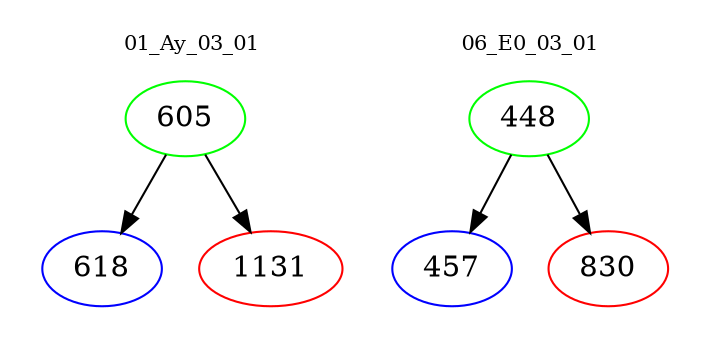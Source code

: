 digraph{
subgraph cluster_0 {
color = white
label = "01_Ay_03_01";
fontsize=10;
T0_605 [label="605", color="green"]
T0_605 -> T0_618 [color="black"]
T0_618 [label="618", color="blue"]
T0_605 -> T0_1131 [color="black"]
T0_1131 [label="1131", color="red"]
}
subgraph cluster_1 {
color = white
label = "06_E0_03_01";
fontsize=10;
T1_448 [label="448", color="green"]
T1_448 -> T1_457 [color="black"]
T1_457 [label="457", color="blue"]
T1_448 -> T1_830 [color="black"]
T1_830 [label="830", color="red"]
}
}
